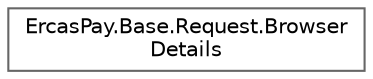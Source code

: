 digraph "Graphical Class Hierarchy"
{
 // LATEX_PDF_SIZE
  bgcolor="transparent";
  edge [fontname=Helvetica,fontsize=10,labelfontname=Helvetica,labelfontsize=10];
  node [fontname=Helvetica,fontsize=10,shape=box,height=0.2,width=0.4];
  rankdir="LR";
  Node0 [id="Node000000",label="ErcasPay.Base.Request.Browser\lDetails",height=0.2,width=0.4,color="grey40", fillcolor="white", style="filled",URL="$classErcasPay_1_1Base_1_1Request_1_1BrowserDetails.html",tooltip="Browser details."];
}
